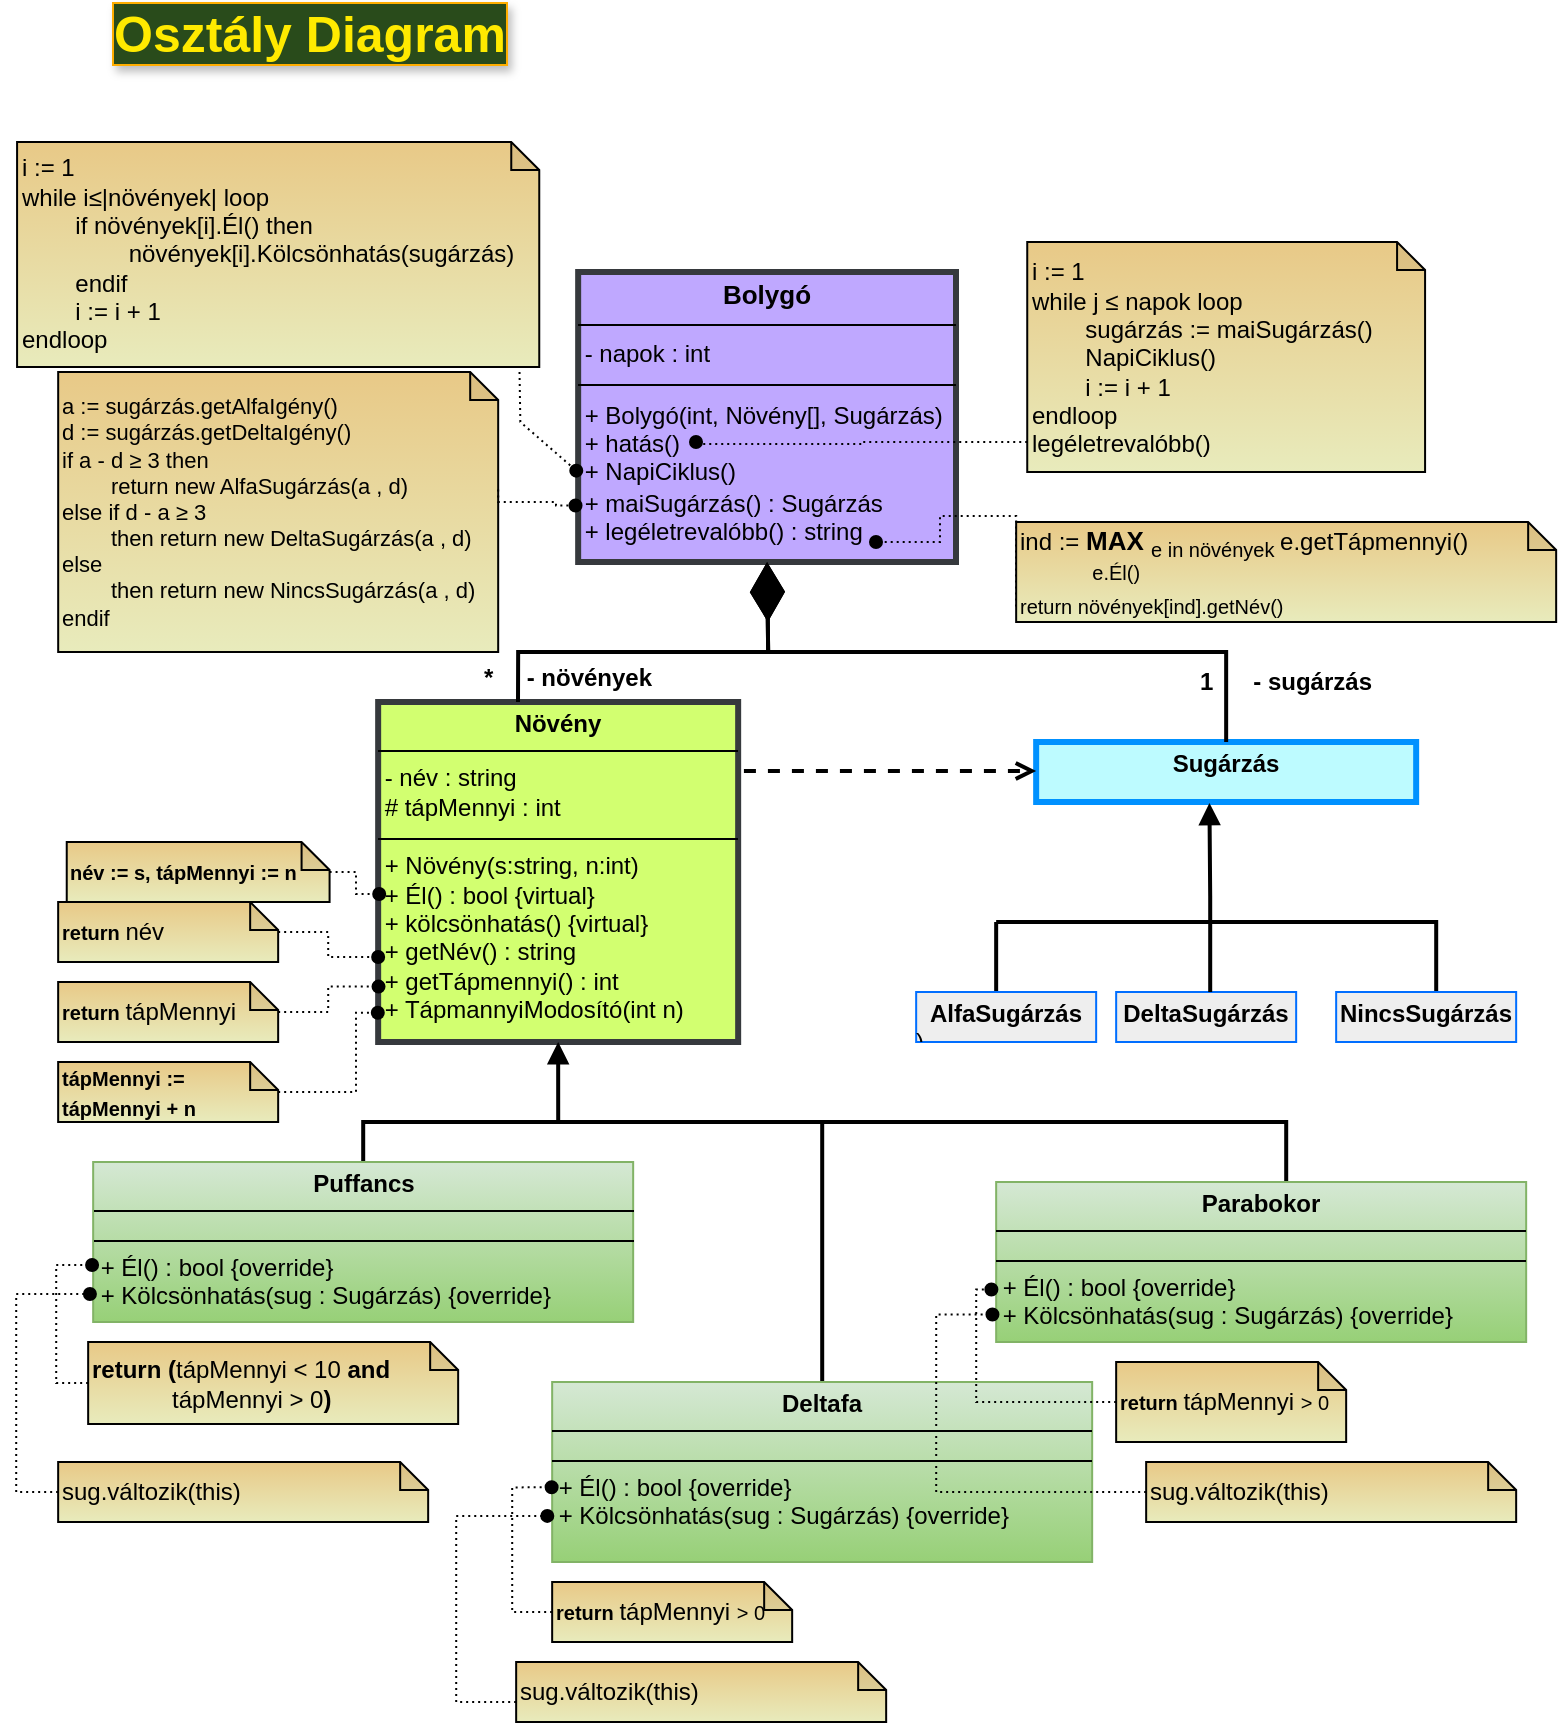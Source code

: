<mxfile version="24.2.5" type="device">
  <diagram id="C5RBs43oDa-KdzZeNtuy" name="Page-1">
    <mxGraphModel dx="1050" dy="629" grid="1" gridSize="10" guides="1" tooltips="1" connect="1" arrows="1" fold="1" page="1" pageScale="1" pageWidth="827" pageHeight="1169" math="0" shadow="0">
      <root>
        <mxCell id="WIyWlLk6GJQsqaUBKTNV-0" />
        <mxCell id="WIyWlLk6GJQsqaUBKTNV-1" parent="WIyWlLk6GJQsqaUBKTNV-0" />
        <mxCell id="IUOXqDqNGWJRMbw2lu2S-0" value="&lt;p style=&quot;margin: 4px 0px 0px; text-align: center; font-size: 13px;&quot;&gt;&lt;b&gt;&lt;font style=&quot;font-size: 13px;&quot;&gt;Bolygó&lt;/font&gt;&lt;/b&gt;&lt;/p&gt;&lt;hr size=&quot;1&quot; style=&quot;border-style: solid; font-size: 13px;&quot;&gt;&amp;nbsp;- napok : int&amp;nbsp;&lt;div&gt;&lt;div style=&quot;height:2px;&quot;&gt;&lt;/div&gt;&lt;hr size=&quot;1&quot; style=&quot;border-style:solid;&quot;&gt;&lt;div style=&quot;height:2px;&quot;&gt;&amp;nbsp;&lt;/div&gt;&lt;div style=&quot;height:2px;&quot;&gt;&amp;nbsp;+ Bolygó(int, Növény[], Sugárzás)&lt;/div&gt;&lt;div style=&quot;height:2px;&quot;&gt;&lt;br&gt;&lt;/div&gt;&lt;div style=&quot;height:2px;&quot;&gt;&lt;br&gt;&lt;/div&gt;&lt;div style=&quot;height:2px;&quot;&gt;&lt;br&gt;&lt;/div&gt;&lt;div style=&quot;height:2px;&quot;&gt;&lt;br&gt;&lt;/div&gt;&lt;div style=&quot;height:2px;&quot;&gt;&lt;br&gt;&lt;/div&gt;&lt;div style=&quot;height:2px;&quot;&gt;&lt;br&gt;&lt;/div&gt;&lt;div style=&quot;height:2px;&quot;&gt;&amp;nbsp;+ hatás()&lt;/div&gt;&lt;/div&gt;&lt;div style=&quot;height:2px;&quot;&gt;&amp;nbsp;&lt;/div&gt;&lt;div style=&quot;height:2px;&quot;&gt;&lt;br&gt;&lt;/div&gt;&lt;div style=&quot;height:2px;&quot;&gt;&lt;br&gt;&lt;/div&gt;&lt;div style=&quot;height:2px;&quot;&gt;&lt;br&gt;&lt;/div&gt;&lt;div style=&quot;height:2px;&quot;&gt;&lt;br&gt;&lt;/div&gt;&lt;div style=&quot;height:2px;&quot;&gt;&lt;br&gt;&lt;/div&gt;&lt;div style=&quot;height:2px;&quot;&gt;&amp;nbsp;+ NapiCiklus()&lt;/div&gt;&lt;div style=&quot;height:2px;&quot;&gt;&lt;br&gt;&lt;/div&gt;&lt;div style=&quot;height:2px;&quot;&gt;&lt;br&gt;&lt;/div&gt;&lt;div style=&quot;height:2px;&quot;&gt;&lt;br&gt;&lt;/div&gt;&lt;div style=&quot;height:2px;&quot;&gt;&lt;br&gt;&lt;/div&gt;&lt;div style=&quot;height:2px;&quot;&gt;&lt;br&gt;&lt;/div&gt;&lt;div style=&quot;height:2px;&quot;&gt;&lt;br&gt;&lt;/div&gt;&lt;div style=&quot;height:2px;&quot;&gt;&amp;nbsp;&lt;/div&gt;&lt;div style=&quot;height:2px;&quot;&gt;&amp;nbsp;+ maiSugárzás() : Sugárzás&lt;br&gt;&lt;/div&gt;&lt;div style=&quot;height:2px;&quot;&gt;&lt;br&gt;&lt;/div&gt;&lt;div style=&quot;height:2px;&quot;&gt;&lt;br&gt;&lt;/div&gt;&lt;div style=&quot;height:2px;&quot;&gt;&lt;br&gt;&lt;/div&gt;&lt;div style=&quot;height:2px;&quot;&gt;&lt;br&gt;&lt;/div&gt;&lt;div style=&quot;height:2px;&quot;&gt;&lt;br&gt;&lt;/div&gt;&lt;div style=&quot;height:2px;&quot;&gt;&lt;br&gt;&lt;/div&gt;&lt;div style=&quot;height:2px;&quot;&gt;&amp;nbsp;+ legéletrevalóbb() : string&lt;/div&gt;&lt;div style=&quot;height:2px;&quot;&gt;&lt;span style=&quot;background-color: initial;&quot;&gt;&lt;br&gt;&lt;/span&gt;&lt;/div&gt;&lt;div style=&quot;height:2px;&quot;&gt;&lt;span style=&quot;background-color: initial;&quot;&gt;&lt;br&gt;&lt;/span&gt;&lt;/div&gt;&lt;div style=&quot;height:2px;&quot;&gt;&lt;span style=&quot;background-color: initial;&quot;&gt;&lt;br&gt;&lt;/span&gt;&lt;/div&gt;&lt;div style=&quot;height:2px;&quot;&gt;&lt;span style=&quot;background-color: initial;&quot;&gt;&lt;br&gt;&lt;/span&gt;&lt;/div&gt;&lt;div style=&quot;height:2px;&quot;&gt;&lt;span style=&quot;background-color: initial;&quot;&gt;&amp;nbsp;&lt;/span&gt;&lt;/div&gt;&lt;div style=&quot;height:2px;&quot;&gt;&lt;span style=&quot;background-color: initial;&quot;&gt;&amp;nbsp;&lt;/span&gt;&lt;/div&gt;&lt;div style=&quot;height:2px;&quot;&gt;&lt;br&gt;&lt;/div&gt;" style="verticalAlign=top;align=left;overflow=fill;html=1;whiteSpace=wrap;fillColor=#bfa8ff;strokeColor=#36393d;strokeWidth=3;" parent="WIyWlLk6GJQsqaUBKTNV-1" vertex="1">
          <mxGeometry x="301.08" y="255" width="188.92" height="145" as="geometry" />
        </mxCell>
        <mxCell id="IUOXqDqNGWJRMbw2lu2S-2" value="&lt;p style=&quot;margin:0px;margin-top:4px;text-align:center;&quot;&gt;&lt;b style=&quot;background-color: initial;&quot;&gt;Sugárzás&lt;/b&gt;&lt;br&gt;&lt;/p&gt;&lt;div&gt;&lt;div style=&quot;height:2px;&quot;&gt;&lt;br&gt;&lt;/div&gt;&lt;/div&gt;" style="verticalAlign=top;align=left;overflow=fill;html=1;whiteSpace=wrap;fillColor=#bdfbff;strokeColor=#0091ff;strokeWidth=3;" parent="WIyWlLk6GJQsqaUBKTNV-1" vertex="1">
          <mxGeometry x="530.08" y="490" width="190" height="30" as="geometry" />
        </mxCell>
        <mxCell id="_8ZKdxSywCEYh7l1Drr5-0" style="edgeStyle=orthogonalEdgeStyle;rounded=0;orthogonalLoop=1;jettySize=auto;html=1;strokeWidth=2;dashed=1;exitX=1.016;exitY=0.169;exitDx=0;exitDy=0;exitPerimeter=0;endArrow=open;endFill=0;" parent="WIyWlLk6GJQsqaUBKTNV-1" edge="1">
          <mxGeometry relative="1" as="geometry">
            <Array as="points">
              <mxPoint x="420" y="503.8" />
              <mxPoint x="420" y="503.8" />
            </Array>
            <mxPoint x="383.96" y="504.53" as="sourcePoint" />
            <mxPoint x="530.08" y="504.5" as="targetPoint" />
          </mxGeometry>
        </mxCell>
        <mxCell id="IUOXqDqNGWJRMbw2lu2S-3" value="&lt;p style=&quot;margin:0px;margin-top:4px;text-align:center;&quot;&gt;&lt;b&gt;Növény&lt;/b&gt;&lt;br&gt;&lt;/p&gt;&lt;hr size=&quot;1&quot; style=&quot;border-style:solid;&quot;&gt;&lt;font style=&quot;font-size: 12px;&quot;&gt;&amp;nbsp;- név : string&lt;/font&gt;&lt;div style=&quot;&quot;&gt;&lt;font style=&quot;font-size: 12px;&quot;&gt;&lt;font style=&quot;font-size: 12px;&quot;&gt;&amp;nbsp;# tápMennyi : int&lt;/font&gt;&lt;br&gt;&lt;/font&gt;&lt;div style=&quot;height: 2px;&quot;&gt;&lt;font style=&quot;font-size: 12px;&quot;&gt;&lt;br&gt;&lt;/font&gt;&lt;/div&gt;&lt;hr size=&quot;1&quot; style=&quot;border-style: solid;&quot;&gt;&lt;font style=&quot;font-size: 12px;&quot;&gt;&amp;nbsp;+ Növény(s:string, n:int)&lt;/font&gt;&lt;/div&gt;&lt;div style=&quot;&quot;&gt;&lt;font style=&quot;font-size: 12px;&quot;&gt;&amp;nbsp;+ Él() : bool {virtual}&lt;/font&gt;&lt;/div&gt;&lt;div style=&quot;&quot;&gt;&lt;font style=&quot;font-size: 12px;&quot;&gt;&amp;nbsp;+ kölcsönhatás() {virtual}&lt;/font&gt;&lt;/div&gt;&lt;div style=&quot;&quot;&gt;&amp;nbsp;+ getNév() : string&amp;nbsp;&lt;/div&gt;&lt;div style=&quot;&quot;&gt;&amp;nbsp;+ getTápmennyi() : int&lt;/div&gt;&lt;div style=&quot;&quot;&gt;&amp;nbsp;+ Tápmannyi&lt;span style=&quot;background-color: initial;&quot;&gt;Modosító&lt;/span&gt;&lt;span style=&quot;background-color: initial;&quot;&gt;(int n)&lt;/span&gt;&lt;/div&gt;&lt;div style=&quot;&quot;&gt;&lt;br&gt;&lt;div style=&quot;font-size: 11px; height: 2px;&quot;&gt;&lt;/div&gt;&lt;/div&gt;" style="verticalAlign=top;align=left;overflow=fill;html=1;whiteSpace=wrap;fillColor=#d2ff70;strokeColor=#36393d;strokeWidth=3;perimeterSpacing=0;" parent="WIyWlLk6GJQsqaUBKTNV-1" vertex="1">
          <mxGeometry x="201.08" y="470" width="180" height="170" as="geometry" />
        </mxCell>
        <mxCell id="IUOXqDqNGWJRMbw2lu2S-4" value="" style="endArrow=diamondThin;endFill=1;endSize=24;html=1;rounded=0;entryX=0.5;entryY=1;entryDx=0;entryDy=0;strokeWidth=2;" parent="WIyWlLk6GJQsqaUBKTNV-1" source="IUOXqDqNGWJRMbw2lu2S-10" target="IUOXqDqNGWJRMbw2lu2S-0" edge="1">
          <mxGeometry width="160" relative="1" as="geometry">
            <mxPoint x="271.08" y="495" as="sourcePoint" />
            <mxPoint x="321.08" y="555" as="targetPoint" />
            <Array as="points">
              <mxPoint x="271" y="470" />
              <mxPoint x="271.08" y="445" />
              <mxPoint x="331.08" y="445" />
              <mxPoint x="396.08" y="445" />
            </Array>
          </mxGeometry>
        </mxCell>
        <mxCell id="IUOXqDqNGWJRMbw2lu2S-8" value="" style="endArrow=diamondThin;endFill=1;endSize=24;html=1;rounded=0;entryX=0.5;entryY=1;entryDx=0;entryDy=0;exitX=0.5;exitY=0;exitDx=0;exitDy=0;strokeWidth=2;" parent="WIyWlLk6GJQsqaUBKTNV-1" source="IUOXqDqNGWJRMbw2lu2S-2" target="IUOXqDqNGWJRMbw2lu2S-0" edge="1">
          <mxGeometry width="160" relative="1" as="geometry">
            <mxPoint x="391.08" y="525" as="sourcePoint" />
            <mxPoint x="321.08" y="555" as="targetPoint" />
            <Array as="points">
              <mxPoint x="625.08" y="445" />
              <mxPoint x="501.08" y="445" />
              <mxPoint x="396.08" y="445" />
            </Array>
          </mxGeometry>
        </mxCell>
        <mxCell id="IUOXqDqNGWJRMbw2lu2S-9" value="&lt;b&gt;1&amp;nbsp; &amp;nbsp; &amp;nbsp; - sugárzás&lt;/b&gt;" style="text;html=1;align=center;verticalAlign=middle;whiteSpace=wrap;rounded=0;" parent="WIyWlLk6GJQsqaUBKTNV-1" vertex="1">
          <mxGeometry x="600.08" y="445" width="110" height="30" as="geometry" />
        </mxCell>
        <mxCell id="IUOXqDqNGWJRMbw2lu2S-10" value="&lt;b&gt;*&amp;nbsp; &amp;nbsp; &amp;nbsp;- növények&lt;/b&gt;" style="text;html=1;align=center;verticalAlign=middle;whiteSpace=wrap;rounded=0;" parent="WIyWlLk6GJQsqaUBKTNV-1" vertex="1">
          <mxGeometry x="241.08" y="445" width="110" height="25" as="geometry" />
        </mxCell>
        <mxCell id="C2zBSRiGSzw0xKoJz0ad-9" style="edgeStyle=orthogonalEdgeStyle;rounded=0;orthogonalLoop=1;jettySize=auto;html=1;entryX=0.5;entryY=1;entryDx=0;entryDy=0;endArrow=block;endFill=1;strokeWidth=2;" parent="WIyWlLk6GJQsqaUBKTNV-1" source="IUOXqDqNGWJRMbw2lu2S-16" target="IUOXqDqNGWJRMbw2lu2S-3" edge="1">
          <mxGeometry relative="1" as="geometry">
            <Array as="points">
              <mxPoint x="193.08" y="680" />
              <mxPoint x="291.08" y="680" />
            </Array>
          </mxGeometry>
        </mxCell>
        <mxCell id="IUOXqDqNGWJRMbw2lu2S-16" value="&lt;p style=&quot;text-align: center; margin: 4px 0px 0px;&quot;&gt;&lt;span style=&quot;background-color: initial; text-align: left;&quot;&gt;&lt;b&gt;Puffancs&lt;/b&gt;&lt;/span&gt;&lt;br&gt;&lt;/p&gt;&lt;hr size=&quot;1&quot; style=&quot;border-style:solid;&quot;&gt;&lt;div style=&quot;height:2px;&quot;&gt;&lt;/div&gt;&lt;hr size=&quot;1&quot; style=&quot;border-style:solid;&quot;&gt;&lt;div style=&quot;height: 2px;&quot;&gt;&lt;div style=&quot;height: 2px;&quot;&gt;&amp;nbsp;+ Él() : bool {override}&lt;/div&gt;&lt;div style=&quot;height: 2px;&quot;&gt;&amp;nbsp;&lt;/div&gt;&lt;div style=&quot;height: 2px;&quot;&gt;&amp;nbsp;&lt;/div&gt;&lt;div style=&quot;height: 2px;&quot;&gt;&lt;br&gt;&lt;/div&gt;&lt;div style=&quot;height: 2px;&quot;&gt;&lt;br&gt;&lt;/div&gt;&lt;div style=&quot;height: 2px;&quot;&gt;&amp;nbsp;&lt;/div&gt;&lt;div style=&quot;height: 2px;&quot;&gt;&lt;br&gt;&lt;/div&gt;&lt;div style=&quot;height: 2px;&quot;&gt;&lt;div style=&quot;height: 2px;&quot;&gt;&amp;nbsp;+ Kölcsönhatás(sug : Sugárzás) {override}&lt;/div&gt;&lt;div&gt;&lt;br&gt;&lt;/div&gt;&lt;/div&gt;&lt;div style=&quot;height: 2px;&quot;&gt;&lt;br&gt;&lt;/div&gt;&lt;div style=&quot;height: 2px;&quot;&gt;&lt;br&gt;&lt;/div&gt;&lt;div style=&quot;height: 2px;&quot;&gt;&lt;br&gt;&lt;/div&gt;&lt;div style=&quot;height: 2px;&quot;&gt;&lt;br&gt;&lt;/div&gt;&lt;div style=&quot;height: 2px;&quot;&gt;&lt;br&gt;&lt;/div&gt;&lt;div style=&quot;height: 2px;&quot;&gt;&lt;br&gt;&lt;/div&gt;&lt;/div&gt;" style="verticalAlign=top;align=left;overflow=fill;html=1;whiteSpace=wrap;fillColor=#d5e8d4;strokeColor=#82b366;gradientColor=#97d077;" parent="WIyWlLk6GJQsqaUBKTNV-1" vertex="1">
          <mxGeometry x="58.58" y="700" width="270" height="80" as="geometry" />
        </mxCell>
        <mxCell id="IUOXqDqNGWJRMbw2lu2S-19" style="edgeStyle=orthogonalEdgeStyle;rounded=0;orthogonalLoop=1;jettySize=auto;html=1;exitX=0.5;exitY=1;exitDx=0;exitDy=0;" parent="WIyWlLk6GJQsqaUBKTNV-1" source="IUOXqDqNGWJRMbw2lu2S-16" target="IUOXqDqNGWJRMbw2lu2S-16" edge="1">
          <mxGeometry relative="1" as="geometry" />
        </mxCell>
        <mxCell id="IUOXqDqNGWJRMbw2lu2S-40" value="i := 1&amp;nbsp;&lt;div&gt;while j ≤ napok loop&lt;/div&gt;&lt;div&gt;&lt;span style=&quot;white-space: pre;&quot;&gt;&#x9;&lt;/span&gt;sugárzás := maiSugárzás()&lt;span style=&quot;background-color: initial;&quot;&gt;&amp;nbsp;&lt;/span&gt;&lt;/div&gt;&lt;div&gt;&lt;span style=&quot;white-space: pre;&quot;&gt;&#x9;&lt;/span&gt;NapiCiklus()&lt;br&gt;&lt;/div&gt;&lt;div&gt;&lt;span style=&quot;white-space: pre;&quot;&gt;&#x9;&lt;/span&gt;i := i + 1&lt;br&gt;&lt;/div&gt;&lt;div&gt;&lt;span style=&quot;background-color: initial;&quot;&gt;endloop&lt;/span&gt;&lt;br&gt;&lt;/div&gt;&lt;div&gt;legéletrevalóbb()&lt;/div&gt;" style="shape=note;whiteSpace=wrap;html=1;backgroundOutline=1;darkOpacity=0.05;fillColor=#e8c987;strokeColor=#000000;size=14;align=left;fillStyle=auto;gradientColor=#e8ebbc;" parent="WIyWlLk6GJQsqaUBKTNV-1" vertex="1">
          <mxGeometry x="525.62" y="240" width="198.92" height="115" as="geometry" />
        </mxCell>
        <mxCell id="IUOXqDqNGWJRMbw2lu2S-43" value="&lt;div&gt;i := 1&amp;nbsp;&lt;span style=&quot;background-color: initial;&quot;&gt;&amp;nbsp;&lt;/span&gt;&lt;/div&gt;&lt;div&gt;&lt;div&gt;while i≤|növények| loop&lt;/div&gt;&lt;div&gt;&lt;span style=&quot;white-space: pre;&quot;&gt;&#x9;&lt;/span&gt;if növények[i].Él() then&lt;/div&gt;&lt;div&gt;&lt;span style=&quot;white-space: pre;&quot;&gt;&#x9;&lt;span style=&quot;white-space: pre;&quot;&gt;&#x9;&lt;/span&gt;&lt;/span&gt;növények[i].Kölcsönhatás(sugárzás)&lt;/div&gt;&lt;div&gt;&lt;span style=&quot;background-color: initial; white-space: pre;&quot;&gt;&#x9;&lt;/span&gt;&lt;span style=&quot;background-color: initial;&quot;&gt;endif&lt;/span&gt;&lt;br&gt;&lt;/div&gt;&lt;div&gt;&lt;span style=&quot;white-space: pre;&quot;&gt;&#x9;&lt;/span&gt;i := i + 1&lt;/div&gt;&lt;div&gt;endloop&lt;/div&gt;&lt;/div&gt;" style="shape=note;whiteSpace=wrap;html=1;backgroundOutline=1;darkOpacity=0.05;fillColor=#e8c987;strokeColor=#000000;size=14;align=left;fillStyle=auto;gradientColor=#e8ebbc;" parent="WIyWlLk6GJQsqaUBKTNV-1" vertex="1">
          <mxGeometry x="20.54" y="190" width="261.09" height="112.5" as="geometry" />
        </mxCell>
        <mxCell id="IUOXqDqNGWJRMbw2lu2S-45" value="" style="endArrow=oval;html=1;rounded=0;endFill=1;dashed=1;dashPattern=1 2;exitX=0.962;exitY=0.996;exitDx=0;exitDy=0;exitPerimeter=0;entryX=-0.005;entryY=0.685;entryDx=0;entryDy=0;entryPerimeter=0;" parent="WIyWlLk6GJQsqaUBKTNV-1" source="IUOXqDqNGWJRMbw2lu2S-43" target="IUOXqDqNGWJRMbw2lu2S-0" edge="1">
          <mxGeometry width="50" height="50" relative="1" as="geometry">
            <mxPoint x="267.17" y="302" as="sourcePoint" />
            <mxPoint x="300" y="350" as="targetPoint" />
            <Array as="points">
              <mxPoint x="272.17" y="330" />
            </Array>
          </mxGeometry>
        </mxCell>
        <mxCell id="IUOXqDqNGWJRMbw2lu2S-52" value="&lt;div style=&quot;font-size: 11px;&quot;&gt;&lt;font style=&quot;font-size: 11px;&quot;&gt;a :=&amp;nbsp;&lt;span style=&quot;background-color: initial;&quot;&gt;sugárzás.getAlfaIgény()&lt;/span&gt;&lt;/font&gt;&lt;/div&gt;&lt;div style=&quot;font-size: 11px;&quot;&gt;&lt;font style=&quot;font-size: 11px;&quot;&gt;d := sugárzás.getDeltaIgény()&lt;/font&gt;&lt;/div&gt;&lt;div style=&quot;font-size: 11px;&quot;&gt;&lt;font style=&quot;font-size: 11px;&quot;&gt;if a&lt;span style=&quot;background-color: initial;&quot;&gt;&amp;nbsp;- d&lt;/span&gt;&lt;span style=&quot;background-color: initial;&quot;&gt;&amp;nbsp;≥ 3&amp;nbsp;&lt;/span&gt;&lt;span style=&quot;background-color: initial;&quot;&gt;then&amp;nbsp;&lt;/span&gt;&lt;/font&gt;&lt;/div&gt;&lt;div style=&quot;font-size: 11px;&quot;&gt;&lt;font style=&quot;font-size: 11px;&quot;&gt;&lt;span style=&quot;background-color: initial;&quot;&gt;&lt;span style=&quot;white-space: pre;&quot;&gt;&#x9;&lt;/span&gt;return new AlfaSugárzás(&lt;/span&gt;&lt;span style=&quot;background-color: initial;&quot;&gt;a , d&lt;/span&gt;&lt;span style=&quot;background-color: initial;&quot;&gt;)&lt;/span&gt;&lt;/font&gt;&lt;/div&gt;&lt;div style=&quot;font-size: 11px;&quot;&gt;&lt;font style=&quot;font-size: 11px;&quot;&gt;else if d&amp;nbsp;&lt;span style=&quot;background-color: initial;&quot;&gt;- a&amp;nbsp;&lt;/span&gt;&lt;span style=&quot;background-color: initial;&quot;&gt;≥ 3&amp;nbsp;&lt;/span&gt;&lt;/font&gt;&lt;/div&gt;&lt;div style=&quot;font-size: 11px;&quot;&gt;&lt;font style=&quot;font-size: 11px;&quot;&gt;&lt;span style=&quot;white-space: pre;&quot;&gt;&#x9;&lt;/span&gt;then&amp;nbsp;&lt;span style=&quot;background-color: initial;&quot;&gt;return new DeltaSugárzás(&lt;/span&gt;&lt;span style=&quot;background-color: initial;&quot;&gt;a , d&lt;/span&gt;&lt;span style=&quot;background-color: initial;&quot;&gt;)&lt;/span&gt;&lt;/font&gt;&lt;/div&gt;&lt;div style=&quot;font-size: 11px;&quot;&gt;&lt;font style=&quot;font-size: 11px;&quot;&gt;else&lt;/font&gt;&lt;/div&gt;&lt;div style=&quot;font-size: 11px;&quot;&gt;&lt;font style=&quot;font-size: 11px;&quot;&gt;&lt;span style=&quot;white-space: pre;&quot;&gt;&#x9;&lt;/span&gt;then&amp;nbsp;&lt;span style=&quot;background-color: initial;&quot;&gt;return new NincsSugárzás(&lt;/span&gt;&lt;span style=&quot;background-color: initial;&quot;&gt;a , d&lt;/span&gt;&lt;span style=&quot;background-color: initial;&quot;&gt;)&lt;/span&gt;&lt;/font&gt;&lt;/div&gt;&lt;div style=&quot;font-size: 11px;&quot;&gt;&lt;font style=&quot;font-size: 11px;&quot;&gt;endif&lt;/font&gt;&lt;/div&gt;" style="shape=note;whiteSpace=wrap;html=1;backgroundOutline=1;darkOpacity=0.05;fillColor=#e8c987;strokeColor=#000000;size=14;align=left;fillStyle=auto;gradientColor=#e8ebbc;" parent="WIyWlLk6GJQsqaUBKTNV-1" vertex="1">
          <mxGeometry x="41.09" y="305" width="220" height="140" as="geometry" />
        </mxCell>
        <mxCell id="IUOXqDqNGWJRMbw2lu2S-53" style="rounded=0;orthogonalLoop=1;jettySize=auto;html=1;entryX=-0.007;entryY=0.805;entryDx=0;entryDy=0;edgeStyle=orthogonalEdgeStyle;endArrow=oval;endFill=1;dashed=1;dashPattern=1 2;entryPerimeter=0;" parent="WIyWlLk6GJQsqaUBKTNV-1" target="IUOXqDqNGWJRMbw2lu2S-0" edge="1">
          <mxGeometry relative="1" as="geometry">
            <mxPoint x="301.76" y="366.22" as="targetPoint" />
            <Array as="points">
              <mxPoint x="261" y="370" />
              <mxPoint x="290" y="370" />
              <mxPoint x="290" y="372" />
            </Array>
            <mxPoint x="261.08" y="363.78" as="sourcePoint" />
          </mxGeometry>
        </mxCell>
        <mxCell id="IUOXqDqNGWJRMbw2lu2S-58" value="&lt;p style=&quot;text-align: center; margin: 4px 0px 0px;&quot;&gt;&lt;span style=&quot;background-color: initial; text-align: left;&quot;&gt;&lt;b&gt;DeltaSugárzás&lt;/b&gt;&lt;/span&gt;&lt;br&gt;&lt;/p&gt;" style="verticalAlign=top;align=left;overflow=fill;html=1;whiteSpace=wrap;fillColor=#eeeeee;strokeColor=#006eff;" parent="WIyWlLk6GJQsqaUBKTNV-1" vertex="1">
          <mxGeometry x="570.08" y="615" width="90" height="25" as="geometry" />
        </mxCell>
        <mxCell id="C2zBSRiGSzw0xKoJz0ad-6" style="edgeStyle=orthogonalEdgeStyle;rounded=0;orthogonalLoop=1;jettySize=auto;html=1;endArrow=none;endFill=0;strokeWidth=2;" parent="WIyWlLk6GJQsqaUBKTNV-1" source="IUOXqDqNGWJRMbw2lu2S-59" edge="1">
          <mxGeometry relative="1" as="geometry">
            <mxPoint x="510.08" y="580" as="targetPoint" />
            <Array as="points">
              <mxPoint x="730.08" y="580" />
            </Array>
          </mxGeometry>
        </mxCell>
        <mxCell id="IUOXqDqNGWJRMbw2lu2S-59" value="&lt;p style=&quot;text-align: center; margin: 4px 0px 0px;&quot;&gt;&lt;span style=&quot;background-color: initial; text-align: left;&quot;&gt;&lt;b&gt;NincsSugárzás&lt;/b&gt;&lt;/span&gt;&lt;br&gt;&lt;/p&gt;" style="verticalAlign=top;align=left;overflow=fill;html=1;whiteSpace=wrap;fillColor=#eeeeee;strokeColor=#006eff;" parent="WIyWlLk6GJQsqaUBKTNV-1" vertex="1">
          <mxGeometry x="680.08" y="615" width="90" height="25" as="geometry" />
        </mxCell>
        <mxCell id="IUOXqDqNGWJRMbw2lu2S-82" value="&lt;font style=&quot;font-size: 10px;&quot;&gt;&lt;b&gt;return&lt;/b&gt;&lt;b&gt;&amp;nbsp;&lt;/b&gt;&lt;span style=&quot;font-size: 12px;&quot;&gt;tápMennyi&amp;nbsp;&lt;/span&gt;&amp;gt; 0&lt;/font&gt;" style="shape=note;whiteSpace=wrap;html=1;backgroundOutline=1;darkOpacity=0.05;fillColor=#e8c987;strokeColor=#000000;size=14;align=left;fillStyle=auto;gradientColor=#e8ebbc;" parent="WIyWlLk6GJQsqaUBKTNV-1" vertex="1">
          <mxGeometry x="570.08" y="800" width="115" height="40" as="geometry" />
        </mxCell>
        <mxCell id="llq4M6hsSdFKrIHtVXSO-1" value="&lt;div&gt;&lt;div style=&quot;line-height: 140%;&quot;&gt;sug.változik(this)&lt;span style=&quot;background-color: initial; white-space: pre;&quot;&gt;&#x9;&lt;/span&gt;&lt;/div&gt;&lt;/div&gt;" style="shape=note;whiteSpace=wrap;html=1;backgroundOutline=1;darkOpacity=0.05;fillColor=#e8c987;strokeColor=#000000;size=14;align=left;fillStyle=auto;gradientColor=#e8ebbc;" parent="WIyWlLk6GJQsqaUBKTNV-1" vertex="1">
          <mxGeometry x="585.08" y="850" width="185" height="30" as="geometry" />
        </mxCell>
        <mxCell id="llq4M6hsSdFKrIHtVXSO-6" value="sug.változik(this)" style="shape=note;whiteSpace=wrap;html=1;backgroundOutline=1;darkOpacity=0.05;fillColor=#e8c987;strokeColor=#000000;size=14;align=left;fillStyle=auto;gradientColor=#e8ebbc;" parent="WIyWlLk6GJQsqaUBKTNV-1" vertex="1">
          <mxGeometry x="270.08" y="950" width="185" height="30" as="geometry" />
        </mxCell>
        <mxCell id="C2zBSRiGSzw0xKoJz0ad-10" style="edgeStyle=orthogonalEdgeStyle;rounded=0;orthogonalLoop=1;jettySize=auto;html=1;endArrow=none;endFill=0;endSize=7;strokeWidth=2;" parent="WIyWlLk6GJQsqaUBKTNV-1" source="IUOXqDqNGWJRMbw2lu2S-17" edge="1">
          <mxGeometry relative="1" as="geometry">
            <mxPoint x="290.08" y="680" as="targetPoint" />
            <Array as="points">
              <mxPoint x="423.08" y="680" />
            </Array>
          </mxGeometry>
        </mxCell>
        <mxCell id="IUOXqDqNGWJRMbw2lu2S-17" value="&lt;p style=&quot;margin:0px;margin-top:4px;text-align:center;&quot;&gt;&lt;b&gt;Deltafa&lt;/b&gt;&lt;br&gt;&lt;/p&gt;&lt;hr size=&quot;1&quot; style=&quot;border-style:solid;&quot;&gt;&lt;div style=&quot;height:2px;&quot;&gt;&lt;/div&gt;&lt;hr size=&quot;1&quot; style=&quot;border-style:solid;&quot;&gt;&lt;div style=&quot;height: 2px;&quot;&gt;&lt;div style=&quot;height: 2px;&quot;&gt;&amp;nbsp;+ Él() : bool {override}&lt;/div&gt;&lt;div style=&quot;height: 2px;&quot;&gt;&amp;nbsp;&lt;/div&gt;&lt;div style=&quot;height: 2px;&quot;&gt;&amp;nbsp;&lt;/div&gt;&lt;div style=&quot;height: 2px;&quot;&gt;&lt;br&gt;&lt;/div&gt;&lt;div style=&quot;height: 2px;&quot;&gt;&lt;br&gt;&lt;/div&gt;&lt;div style=&quot;height: 2px;&quot;&gt;&amp;nbsp;&lt;/div&gt;&lt;div style=&quot;height: 2px;&quot;&gt;&lt;br&gt;&lt;/div&gt;&lt;div style=&quot;height: 2px;&quot;&gt;&lt;div style=&quot;height: 2px;&quot;&gt;&amp;nbsp;+ Kölcsönhatás(sug : Sugárzás) {override}&lt;/div&gt;&lt;div&gt;&lt;br&gt;&lt;/div&gt;&lt;/div&gt;&lt;div style=&quot;height: 2px;&quot;&gt;&lt;br&gt;&lt;/div&gt;&lt;div style=&quot;height: 2px;&quot;&gt;&lt;br&gt;&lt;/div&gt;&lt;div style=&quot;height: 2px;&quot;&gt;&lt;br&gt;&lt;/div&gt;&lt;div style=&quot;height: 2px;&quot;&gt;&amp;nbsp;&lt;/div&gt;&lt;div style=&quot;height: 2px;&quot;&gt;&lt;span style=&quot;background-color: initial;&quot;&gt;&amp;nbsp;&lt;/span&gt;&lt;/div&gt;&lt;div style=&quot;height: 2px;&quot;&gt;&lt;br&gt;&lt;/div&gt;&lt;/div&gt;" style="verticalAlign=top;align=left;overflow=fill;html=1;whiteSpace=wrap;fillColor=#d5e8d4;strokeColor=#82b366;gradientColor=#97d077;" parent="WIyWlLk6GJQsqaUBKTNV-1" vertex="1">
          <mxGeometry x="288.08" y="810" width="270" height="90" as="geometry" />
        </mxCell>
        <mxCell id="llq4M6hsSdFKrIHtVXSO-14" value="&lt;font style=&quot;font-size: 10px;&quot;&gt;&lt;b&gt;return&lt;/b&gt;&lt;b&gt;&amp;nbsp;&lt;/b&gt;&lt;span style=&quot;font-size: 12px;&quot;&gt;tápMennyi&amp;nbsp;&lt;/span&gt;&amp;gt; 0&lt;/font&gt;" style="shape=note;whiteSpace=wrap;html=1;backgroundOutline=1;darkOpacity=0.05;fillColor=#e8c987;strokeColor=#000000;size=14;align=left;fillStyle=auto;gradientColor=#e8ebbc;" parent="WIyWlLk6GJQsqaUBKTNV-1" vertex="1">
          <mxGeometry x="288.08" y="910" width="120" height="30" as="geometry" />
        </mxCell>
        <mxCell id="llq4M6hsSdFKrIHtVXSO-22" style="edgeStyle=orthogonalEdgeStyle;rounded=0;orthogonalLoop=1;jettySize=auto;html=1;endArrow=oval;endFill=1;dashed=1;dashPattern=1 2;exitX=0;exitY=0.845;exitDx=0;exitDy=0;exitPerimeter=0;" parent="WIyWlLk6GJQsqaUBKTNV-1" source="llq4M6hsSdFKrIHtVXSO-21" edge="1">
          <mxGeometry relative="1" as="geometry">
            <mxPoint x="450" y="390" as="targetPoint" />
            <Array as="points">
              <mxPoint x="482" y="377" />
              <mxPoint x="482" y="390" />
            </Array>
            <mxPoint x="500.08" y="390" as="sourcePoint" />
          </mxGeometry>
        </mxCell>
        <mxCell id="llq4M6hsSdFKrIHtVXSO-21" value="&lt;div&gt;ind := &lt;b&gt;&lt;font style=&quot;font-size: 13px;&quot;&gt;MAX&amp;nbsp;&lt;/font&gt;&lt;/b&gt;&lt;sub&gt;e in növények &lt;/sub&gt;e.getTápmennyi()&lt;/div&gt;&lt;div&gt;&lt;span style=&quot;background-color: initial; font-size: 10px; white-space: pre;&quot;&gt;&#x9;&lt;/span&gt;&lt;span style=&quot;background-color: initial;&quot;&gt;&lt;span style=&quot;font-size: 10px;&quot;&gt;&amp;nbsp; &amp;nbsp; &amp;nbsp;&lt;/span&gt;&lt;sup style=&quot;&quot;&gt;&lt;font style=&quot;font-size: 10px;&quot;&gt;e.Él()&lt;/font&gt;&lt;/sup&gt;&lt;/span&gt;&lt;/div&gt;&lt;div style=&quot;font-size: 10px;&quot;&gt;&lt;div&gt;&lt;span style=&quot;background-color: initial;&quot;&gt;return növények[ind].getNév()&lt;/span&gt;&lt;/div&gt;&lt;/div&gt;" style="shape=note;whiteSpace=wrap;html=1;backgroundOutline=1;darkOpacity=0.05;fillColor=#e8c987;strokeColor=#000000;size=14;align=left;fillStyle=auto;gradientColor=#e8ebbc;" parent="WIyWlLk6GJQsqaUBKTNV-1" vertex="1">
          <mxGeometry x="520.08" y="380" width="270" height="50" as="geometry" />
        </mxCell>
        <mxCell id="lytWnD0UrwX1Dr-QNOHe-1" value="&lt;font style=&quot;font-size: 12px;&quot;&gt;&lt;b&gt;return (&lt;/b&gt;&lt;span style=&quot;font-size: 12px;&quot;&gt;tápMennyi&amp;nbsp;&lt;/span&gt;&amp;lt; 10 &lt;b&gt;and&amp;nbsp; &amp;nbsp;&lt;span style=&quot;white-space: pre;&quot;&gt;&#x9;&lt;/span&gt;&amp;nbsp; &amp;nbsp;&amp;nbsp;&lt;/b&gt;&lt;span style=&quot;font-size: 12px;&quot;&gt;tápMennyi&amp;nbsp;&lt;/span&gt;&amp;gt; 0&lt;b&gt;)&lt;/b&gt;&lt;/font&gt;" style="shape=note;whiteSpace=wrap;html=1;backgroundOutline=1;darkOpacity=0.05;fillColor=#e8c987;strokeColor=#000000;size=14;align=left;fillStyle=auto;gradientColor=#e8ebbc;" parent="WIyWlLk6GJQsqaUBKTNV-1" vertex="1">
          <mxGeometry x="56.08" y="790" width="185" height="41" as="geometry" />
        </mxCell>
        <mxCell id="lytWnD0UrwX1Dr-QNOHe-4" value="&lt;font style=&quot;font-size: 10px;&quot;&gt;&lt;b&gt;return&lt;/b&gt;&lt;b&gt;&amp;nbsp;&lt;/b&gt;&lt;span style=&quot;font-size: 12px;&quot;&gt;név&lt;/span&gt;&lt;/font&gt;" style="shape=note;whiteSpace=wrap;html=1;backgroundOutline=1;darkOpacity=0.05;fillColor=#e8c987;strokeColor=#000000;size=14;align=left;fillStyle=auto;gradientColor=#e8ebbc;" parent="WIyWlLk6GJQsqaUBKTNV-1" vertex="1">
          <mxGeometry x="41.08" y="570" width="110" height="30" as="geometry" />
        </mxCell>
        <mxCell id="lytWnD0UrwX1Dr-QNOHe-5" style="edgeStyle=orthogonalEdgeStyle;rounded=0;orthogonalLoop=1;jettySize=auto;html=1;entryX=0;entryY=0.75;entryDx=0;entryDy=0;endArrow=oval;endFill=1;dashed=1;dashPattern=1 2;" parent="WIyWlLk6GJQsqaUBKTNV-1" source="lytWnD0UrwX1Dr-QNOHe-4" target="IUOXqDqNGWJRMbw2lu2S-3" edge="1">
          <mxGeometry relative="1" as="geometry" />
        </mxCell>
        <mxCell id="lytWnD0UrwX1Dr-QNOHe-12" value="sug.változik(this)" style="shape=note;whiteSpace=wrap;html=1;backgroundOutline=1;darkOpacity=0.05;fillColor=#e8c987;strokeColor=#000000;size=14;align=left;fillStyle=auto;gradientColor=#e8ebbc;" parent="WIyWlLk6GJQsqaUBKTNV-1" vertex="1">
          <mxGeometry x="41.08" y="850" width="185" height="30" as="geometry" />
        </mxCell>
        <mxCell id="C2zBSRiGSzw0xKoJz0ad-7" style="edgeStyle=orthogonalEdgeStyle;rounded=0;orthogonalLoop=1;jettySize=auto;html=1;endArrow=none;endFill=0;strokeWidth=2;" parent="WIyWlLk6GJQsqaUBKTNV-1" edge="1">
          <mxGeometry relative="1" as="geometry">
            <mxPoint x="510.08" y="580" as="targetPoint" />
            <mxPoint x="510.08" y="615" as="sourcePoint" />
          </mxGeometry>
        </mxCell>
        <mxCell id="IUOXqDqNGWJRMbw2lu2S-57" value="&lt;p style=&quot;margin: 4px 0px 0px; text-align: center;&quot;&gt;&lt;span style=&quot;background-color: initial; text-align: left;&quot;&gt;&lt;b&gt;AlfaSugárzás&lt;/b&gt;&lt;/span&gt;&lt;br&gt;&lt;/p&gt;&lt;div style=&quot;height: 2px;&quot;&gt;&lt;div style=&quot;height: 2px;&quot;&gt;&lt;span style=&quot;background-color: initial;&quot;&gt;)&lt;/span&gt;&lt;/div&gt;&lt;div&gt;&lt;span style=&quot;background-color: initial;&quot;&gt;&lt;br&gt;&lt;/span&gt;&lt;/div&gt;&lt;div style=&quot;height: 2px;&quot;&gt;&lt;br&gt;&lt;/div&gt;&lt;div style=&quot;height: 2px;&quot;&gt;&amp;nbsp;&lt;/div&gt;&lt;/div&gt;" style="verticalAlign=top;align=left;overflow=fill;html=1;whiteSpace=wrap;fillColor=#eeeeee;strokeColor=#006eff;" parent="WIyWlLk6GJQsqaUBKTNV-1" vertex="1">
          <mxGeometry x="470.08" y="615" width="90" height="25" as="geometry" />
        </mxCell>
        <mxCell id="C2zBSRiGSzw0xKoJz0ad-4" style="edgeStyle=orthogonalEdgeStyle;rounded=0;orthogonalLoop=1;jettySize=auto;html=1;entryX=0.456;entryY=1.015;entryDx=0;entryDy=0;entryPerimeter=0;endArrow=block;endFill=1;strokeWidth=2;" parent="WIyWlLk6GJQsqaUBKTNV-1" source="IUOXqDqNGWJRMbw2lu2S-58" target="IUOXqDqNGWJRMbw2lu2S-2" edge="1">
          <mxGeometry relative="1" as="geometry">
            <Array as="points">
              <mxPoint x="617.08" y="567" />
              <mxPoint x="617.08" y="567" />
            </Array>
          </mxGeometry>
        </mxCell>
        <mxCell id="C2zBSRiGSzw0xKoJz0ad-11" style="edgeStyle=orthogonalEdgeStyle;rounded=0;orthogonalLoop=1;jettySize=auto;html=1;endArrow=none;endFill=0;strokeWidth=2;" parent="WIyWlLk6GJQsqaUBKTNV-1" source="IUOXqDqNGWJRMbw2lu2S-18" edge="1">
          <mxGeometry relative="1" as="geometry">
            <mxPoint x="420.08" y="680" as="targetPoint" />
            <Array as="points">
              <mxPoint x="655.08" y="680" />
            </Array>
          </mxGeometry>
        </mxCell>
        <mxCell id="IUOXqDqNGWJRMbw2lu2S-18" value="&lt;p style=&quot;margin:0px;margin-top:4px;text-align:center;&quot;&gt;&lt;b&gt;Parabokor&lt;/b&gt;&lt;/p&gt;&lt;hr size=&quot;1&quot; style=&quot;border-style:solid;&quot;&gt;&lt;div style=&quot;height:2px;&quot;&gt;&lt;/div&gt;&lt;hr size=&quot;1&quot; style=&quot;border-style:solid;&quot;&gt;&lt;div style=&quot;height: 2px;&quot;&gt;&lt;font style=&quot;font-size: 12px;&quot;&gt;&amp;nbsp;+ Él() : bool {override}&lt;/font&gt;&lt;/div&gt;&lt;div style=&quot;height: 2px;&quot;&gt;&lt;font style=&quot;font-size: 12px;&quot;&gt;&amp;nbsp;&lt;/font&gt;&lt;/div&gt;&lt;div style=&quot;height: 2px;&quot;&gt;&lt;font style=&quot;font-size: 12px;&quot;&gt;&amp;nbsp;&lt;/font&gt;&lt;/div&gt;&lt;div style=&quot;height: 2px;&quot;&gt;&lt;font style=&quot;font-size: 12px;&quot;&gt;&lt;br&gt;&lt;/font&gt;&lt;/div&gt;&lt;div style=&quot;height: 2px;&quot;&gt;&lt;font style=&quot;font-size: 12px;&quot;&gt;&lt;br&gt;&lt;/font&gt;&lt;/div&gt;&lt;div style=&quot;height: 2px;&quot;&gt;&lt;font style=&quot;font-size: 12px;&quot;&gt;&amp;nbsp;&lt;/font&gt;&lt;/div&gt;&lt;div style=&quot;height: 2px;&quot;&gt;&lt;font style=&quot;font-size: 12px;&quot;&gt;&lt;br&gt;&lt;/font&gt;&lt;/div&gt;&lt;div style=&quot;height: 2px;&quot;&gt;&lt;font style=&quot;font-size: 12px;&quot;&gt;&amp;nbsp;+ Kölcsönhatás(sug : Sugárzás) {override}&lt;/font&gt;&lt;/div&gt;&lt;div style=&quot;height: 2px;&quot;&gt;&lt;font style=&quot;font-size: 12px;&quot;&gt;&lt;br&gt;&lt;/font&gt;&lt;/div&gt;&lt;div style=&quot;height: 2px;&quot;&gt;&lt;font style=&quot;font-size: 12px;&quot;&gt;&lt;br&gt;&lt;/font&gt;&lt;/div&gt;&lt;div style=&quot;height: 2px;&quot;&gt;&lt;font style=&quot;font-size: 12px;&quot;&gt;&lt;br&gt;&lt;/font&gt;&lt;/div&gt;&lt;div style=&quot;height: 2px;&quot;&gt;&lt;font style=&quot;font-size: 12px;&quot;&gt;&lt;br&gt;&lt;/font&gt;&lt;/div&gt;&lt;div style=&quot;height: 2px;&quot;&gt;&lt;font style=&quot;font-size: 12px;&quot;&gt;&lt;br&gt;&lt;/font&gt;&lt;/div&gt;&lt;div style=&quot;height: 2px;&quot;&gt;&lt;font style=&quot;font-size: 12px;&quot;&gt;&lt;br&gt;&lt;/font&gt;&lt;/div&gt;&lt;div style=&quot;height: 2px;&quot;&gt;&lt;br&gt;&lt;/div&gt;" style="verticalAlign=top;align=left;overflow=fill;html=1;whiteSpace=wrap;fillColor=#d5e8d4;strokeColor=#82b366;gradientColor=#97d077;" parent="WIyWlLk6GJQsqaUBKTNV-1" vertex="1">
          <mxGeometry x="510.08" y="710" width="265" height="80" as="geometry" />
        </mxCell>
        <mxCell id="C2zBSRiGSzw0xKoJz0ad-12" style="edgeStyle=orthogonalEdgeStyle;rounded=0;orthogonalLoop=1;jettySize=auto;html=1;entryX=-0.002;entryY=0.644;entryDx=0;entryDy=0;entryPerimeter=0;endArrow=oval;endFill=1;dashed=1;dashPattern=1 2;" parent="WIyWlLk6GJQsqaUBKTNV-1" source="lytWnD0UrwX1Dr-QNOHe-1" target="IUOXqDqNGWJRMbw2lu2S-16" edge="1">
          <mxGeometry relative="1" as="geometry">
            <Array as="points">
              <mxPoint x="40.08" y="811" />
              <mxPoint x="40.08" y="751" />
            </Array>
          </mxGeometry>
        </mxCell>
        <mxCell id="C2zBSRiGSzw0xKoJz0ad-13" style="edgeStyle=orthogonalEdgeStyle;rounded=0;orthogonalLoop=1;jettySize=auto;html=1;entryX=-0.006;entryY=0.825;entryDx=0;entryDy=0;entryPerimeter=0;endArrow=oval;endFill=1;dashed=1;dashPattern=1 2;" parent="WIyWlLk6GJQsqaUBKTNV-1" source="lytWnD0UrwX1Dr-QNOHe-12" target="IUOXqDqNGWJRMbw2lu2S-16" edge="1">
          <mxGeometry relative="1" as="geometry">
            <Array as="points">
              <mxPoint x="20.08" y="865" />
              <mxPoint x="20.08" y="766" />
            </Array>
          </mxGeometry>
        </mxCell>
        <mxCell id="C2zBSRiGSzw0xKoJz0ad-14" style="edgeStyle=orthogonalEdgeStyle;rounded=0;orthogonalLoop=1;jettySize=auto;html=1;entryX=-0.001;entryY=0.585;entryDx=0;entryDy=0;entryPerimeter=0;endArrow=oval;endFill=1;dashed=1;dashPattern=1 2;" parent="WIyWlLk6GJQsqaUBKTNV-1" source="llq4M6hsSdFKrIHtVXSO-14" target="IUOXqDqNGWJRMbw2lu2S-17" edge="1">
          <mxGeometry relative="1" as="geometry">
            <Array as="points">
              <mxPoint x="268.08" y="925" />
              <mxPoint x="268.08" y="863" />
            </Array>
          </mxGeometry>
        </mxCell>
        <mxCell id="C2zBSRiGSzw0xKoJz0ad-16" style="edgeStyle=orthogonalEdgeStyle;rounded=0;orthogonalLoop=1;jettySize=auto;html=1;entryX=-0.009;entryY=0.744;entryDx=0;entryDy=0;entryPerimeter=0;endArrow=oval;endFill=1;dashed=1;dashPattern=1 2;" parent="WIyWlLk6GJQsqaUBKTNV-1" source="llq4M6hsSdFKrIHtVXSO-6" target="IUOXqDqNGWJRMbw2lu2S-17" edge="1">
          <mxGeometry relative="1" as="geometry">
            <Array as="points">
              <mxPoint x="240.08" y="970" />
              <mxPoint x="240.08" y="877" />
            </Array>
          </mxGeometry>
        </mxCell>
        <mxCell id="C2zBSRiGSzw0xKoJz0ad-19" style="edgeStyle=orthogonalEdgeStyle;rounded=0;orthogonalLoop=1;jettySize=auto;html=1;entryX=-0.009;entryY=0.672;entryDx=0;entryDy=0;entryPerimeter=0;endArrow=oval;endFill=1;dashed=1;dashPattern=1 2;" parent="WIyWlLk6GJQsqaUBKTNV-1" source="IUOXqDqNGWJRMbw2lu2S-82" target="IUOXqDqNGWJRMbw2lu2S-18" edge="1">
          <mxGeometry relative="1" as="geometry">
            <Array as="points">
              <mxPoint x="500.08" y="820" />
              <mxPoint x="500.08" y="764" />
            </Array>
          </mxGeometry>
        </mxCell>
        <mxCell id="C2zBSRiGSzw0xKoJz0ad-21" style="edgeStyle=orthogonalEdgeStyle;rounded=0;orthogonalLoop=1;jettySize=auto;html=1;entryX=-0.007;entryY=0.828;entryDx=0;entryDy=0;entryPerimeter=0;endArrow=oval;endFill=1;dashed=1;dashPattern=1 2;" parent="WIyWlLk6GJQsqaUBKTNV-1" source="llq4M6hsSdFKrIHtVXSO-1" target="IUOXqDqNGWJRMbw2lu2S-18" edge="1">
          <mxGeometry relative="1" as="geometry">
            <Array as="points">
              <mxPoint x="480.08" y="865" />
              <mxPoint x="480.08" y="776" />
            </Array>
          </mxGeometry>
        </mxCell>
        <mxCell id="C2zBSRiGSzw0xKoJz0ad-22" value="&lt;span style=&quot;font-size: 10px;&quot;&gt;&lt;b&gt;név := s, tápMennyi := n&lt;/b&gt;&lt;/span&gt;" style="shape=note;whiteSpace=wrap;html=1;backgroundOutline=1;darkOpacity=0.05;fillColor=#e8c987;strokeColor=#000000;size=14;align=left;fillStyle=auto;gradientColor=#e8ebbc;" parent="WIyWlLk6GJQsqaUBKTNV-1" vertex="1">
          <mxGeometry x="45.37" y="540" width="131.42" height="30" as="geometry" />
        </mxCell>
        <mxCell id="C2zBSRiGSzw0xKoJz0ad-23" style="edgeStyle=orthogonalEdgeStyle;rounded=0;orthogonalLoop=1;jettySize=auto;html=1;entryX=0.003;entryY=0.566;entryDx=0;entryDy=0;entryPerimeter=0;endArrow=oval;endFill=1;dashed=1;dashPattern=1 2;" parent="WIyWlLk6GJQsqaUBKTNV-1" source="C2zBSRiGSzw0xKoJz0ad-22" target="IUOXqDqNGWJRMbw2lu2S-3" edge="1">
          <mxGeometry relative="1" as="geometry">
            <Array as="points">
              <mxPoint x="190" y="555" />
              <mxPoint x="190" y="566" />
              <mxPoint x="202" y="566" />
            </Array>
          </mxGeometry>
        </mxCell>
        <mxCell id="f-o2S6zpHyyPMkFLfMiQ-0" value="Osztály Diagram" style="text;html=1;align=center;verticalAlign=middle;rounded=0;fontStyle=1;fontSize=25;labelBackgroundColor=#294b1b;textShadow=1;fontColor=#ffea00;labelBorderColor=#ffae00;whiteSpace=wrap;spacingBottom=0;" parent="WIyWlLk6GJQsqaUBKTNV-1" vertex="1">
          <mxGeometry x="51.63" y="120" width="230" height="30" as="geometry" />
        </mxCell>
        <mxCell id="f-o2S6zpHyyPMkFLfMiQ-2" value="&lt;font style=&quot;font-size: 10px;&quot;&gt;&lt;b&gt;return&lt;/b&gt;&lt;b&gt;&amp;nbsp;&lt;/b&gt;&lt;span style=&quot;font-size: 12px;&quot;&gt;tápMennyi&lt;/span&gt;&lt;/font&gt;" style="shape=note;whiteSpace=wrap;html=1;backgroundOutline=1;darkOpacity=0.05;fillColor=#e8c987;strokeColor=#000000;size=14;align=left;fillStyle=auto;gradientColor=#e8ebbc;" parent="WIyWlLk6GJQsqaUBKTNV-1" vertex="1">
          <mxGeometry x="41.08" y="610" width="110" height="30" as="geometry" />
        </mxCell>
        <mxCell id="f-o2S6zpHyyPMkFLfMiQ-3" style="edgeStyle=orthogonalEdgeStyle;rounded=0;orthogonalLoop=1;jettySize=auto;html=1;entryX=0.001;entryY=0.837;entryDx=0;entryDy=0;entryPerimeter=0;endArrow=oval;endFill=1;dashed=1;dashPattern=1 2;" parent="WIyWlLk6GJQsqaUBKTNV-1" source="f-o2S6zpHyyPMkFLfMiQ-2" target="IUOXqDqNGWJRMbw2lu2S-3" edge="1">
          <mxGeometry relative="1" as="geometry" />
        </mxCell>
        <mxCell id="f-o2S6zpHyyPMkFLfMiQ-4" value="&lt;span style=&quot;font-size: 10px;&quot;&gt;&lt;b&gt;tápMennyi := tápMennyi + n&lt;/b&gt;&lt;/span&gt;" style="shape=note;whiteSpace=wrap;html=1;backgroundOutline=1;darkOpacity=0.05;fillColor=#e8c987;strokeColor=#000000;size=14;align=left;fillStyle=auto;gradientColor=#e8ebbc;" parent="WIyWlLk6GJQsqaUBKTNV-1" vertex="1">
          <mxGeometry x="41.08" y="650" width="110" height="30" as="geometry" />
        </mxCell>
        <mxCell id="f-o2S6zpHyyPMkFLfMiQ-5" style="edgeStyle=orthogonalEdgeStyle;rounded=0;orthogonalLoop=1;jettySize=auto;html=1;entryX=-0.001;entryY=0.914;entryDx=0;entryDy=0;entryPerimeter=0;dashed=1;dashPattern=1 2;endArrow=oval;endFill=1;" parent="WIyWlLk6GJQsqaUBKTNV-1" source="f-o2S6zpHyyPMkFLfMiQ-4" target="IUOXqDqNGWJRMbw2lu2S-3" edge="1">
          <mxGeometry relative="1" as="geometry">
            <Array as="points">
              <mxPoint x="190" y="665" />
              <mxPoint x="190" y="625" />
            </Array>
          </mxGeometry>
        </mxCell>
        <mxCell id="_8ZKdxSywCEYh7l1Drr5-3" style="edgeStyle=orthogonalEdgeStyle;rounded=0;orthogonalLoop=1;jettySize=auto;html=1;endArrow=oval;endFill=1;dashed=1;dashPattern=1 2;" parent="WIyWlLk6GJQsqaUBKTNV-1" source="IUOXqDqNGWJRMbw2lu2S-40" edge="1">
          <mxGeometry relative="1" as="geometry">
            <mxPoint x="360" y="340" as="targetPoint" />
            <Array as="points">
              <mxPoint x="443" y="340" />
              <mxPoint x="443" y="341" />
              <mxPoint x="360" y="341" />
            </Array>
          </mxGeometry>
        </mxCell>
      </root>
    </mxGraphModel>
  </diagram>
</mxfile>
